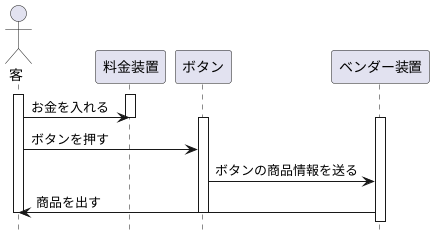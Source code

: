 @startuml シーケンス図
    hide footbox
    Actor 客 as human
    participant "料金装置" as price
    participant "ボタン" as button
    participant "ベンダー装置" as bender
    activate human
        activate price
        human -> price : お金を入れる
        deactivate price
            activate button
                activate bender
                    human ->button : ボタンを押す
                    button -> bender : ボタンの商品情報を送る
                    human <- bender : 商品を出す
            deactivate button
    deactivate human
@enduml